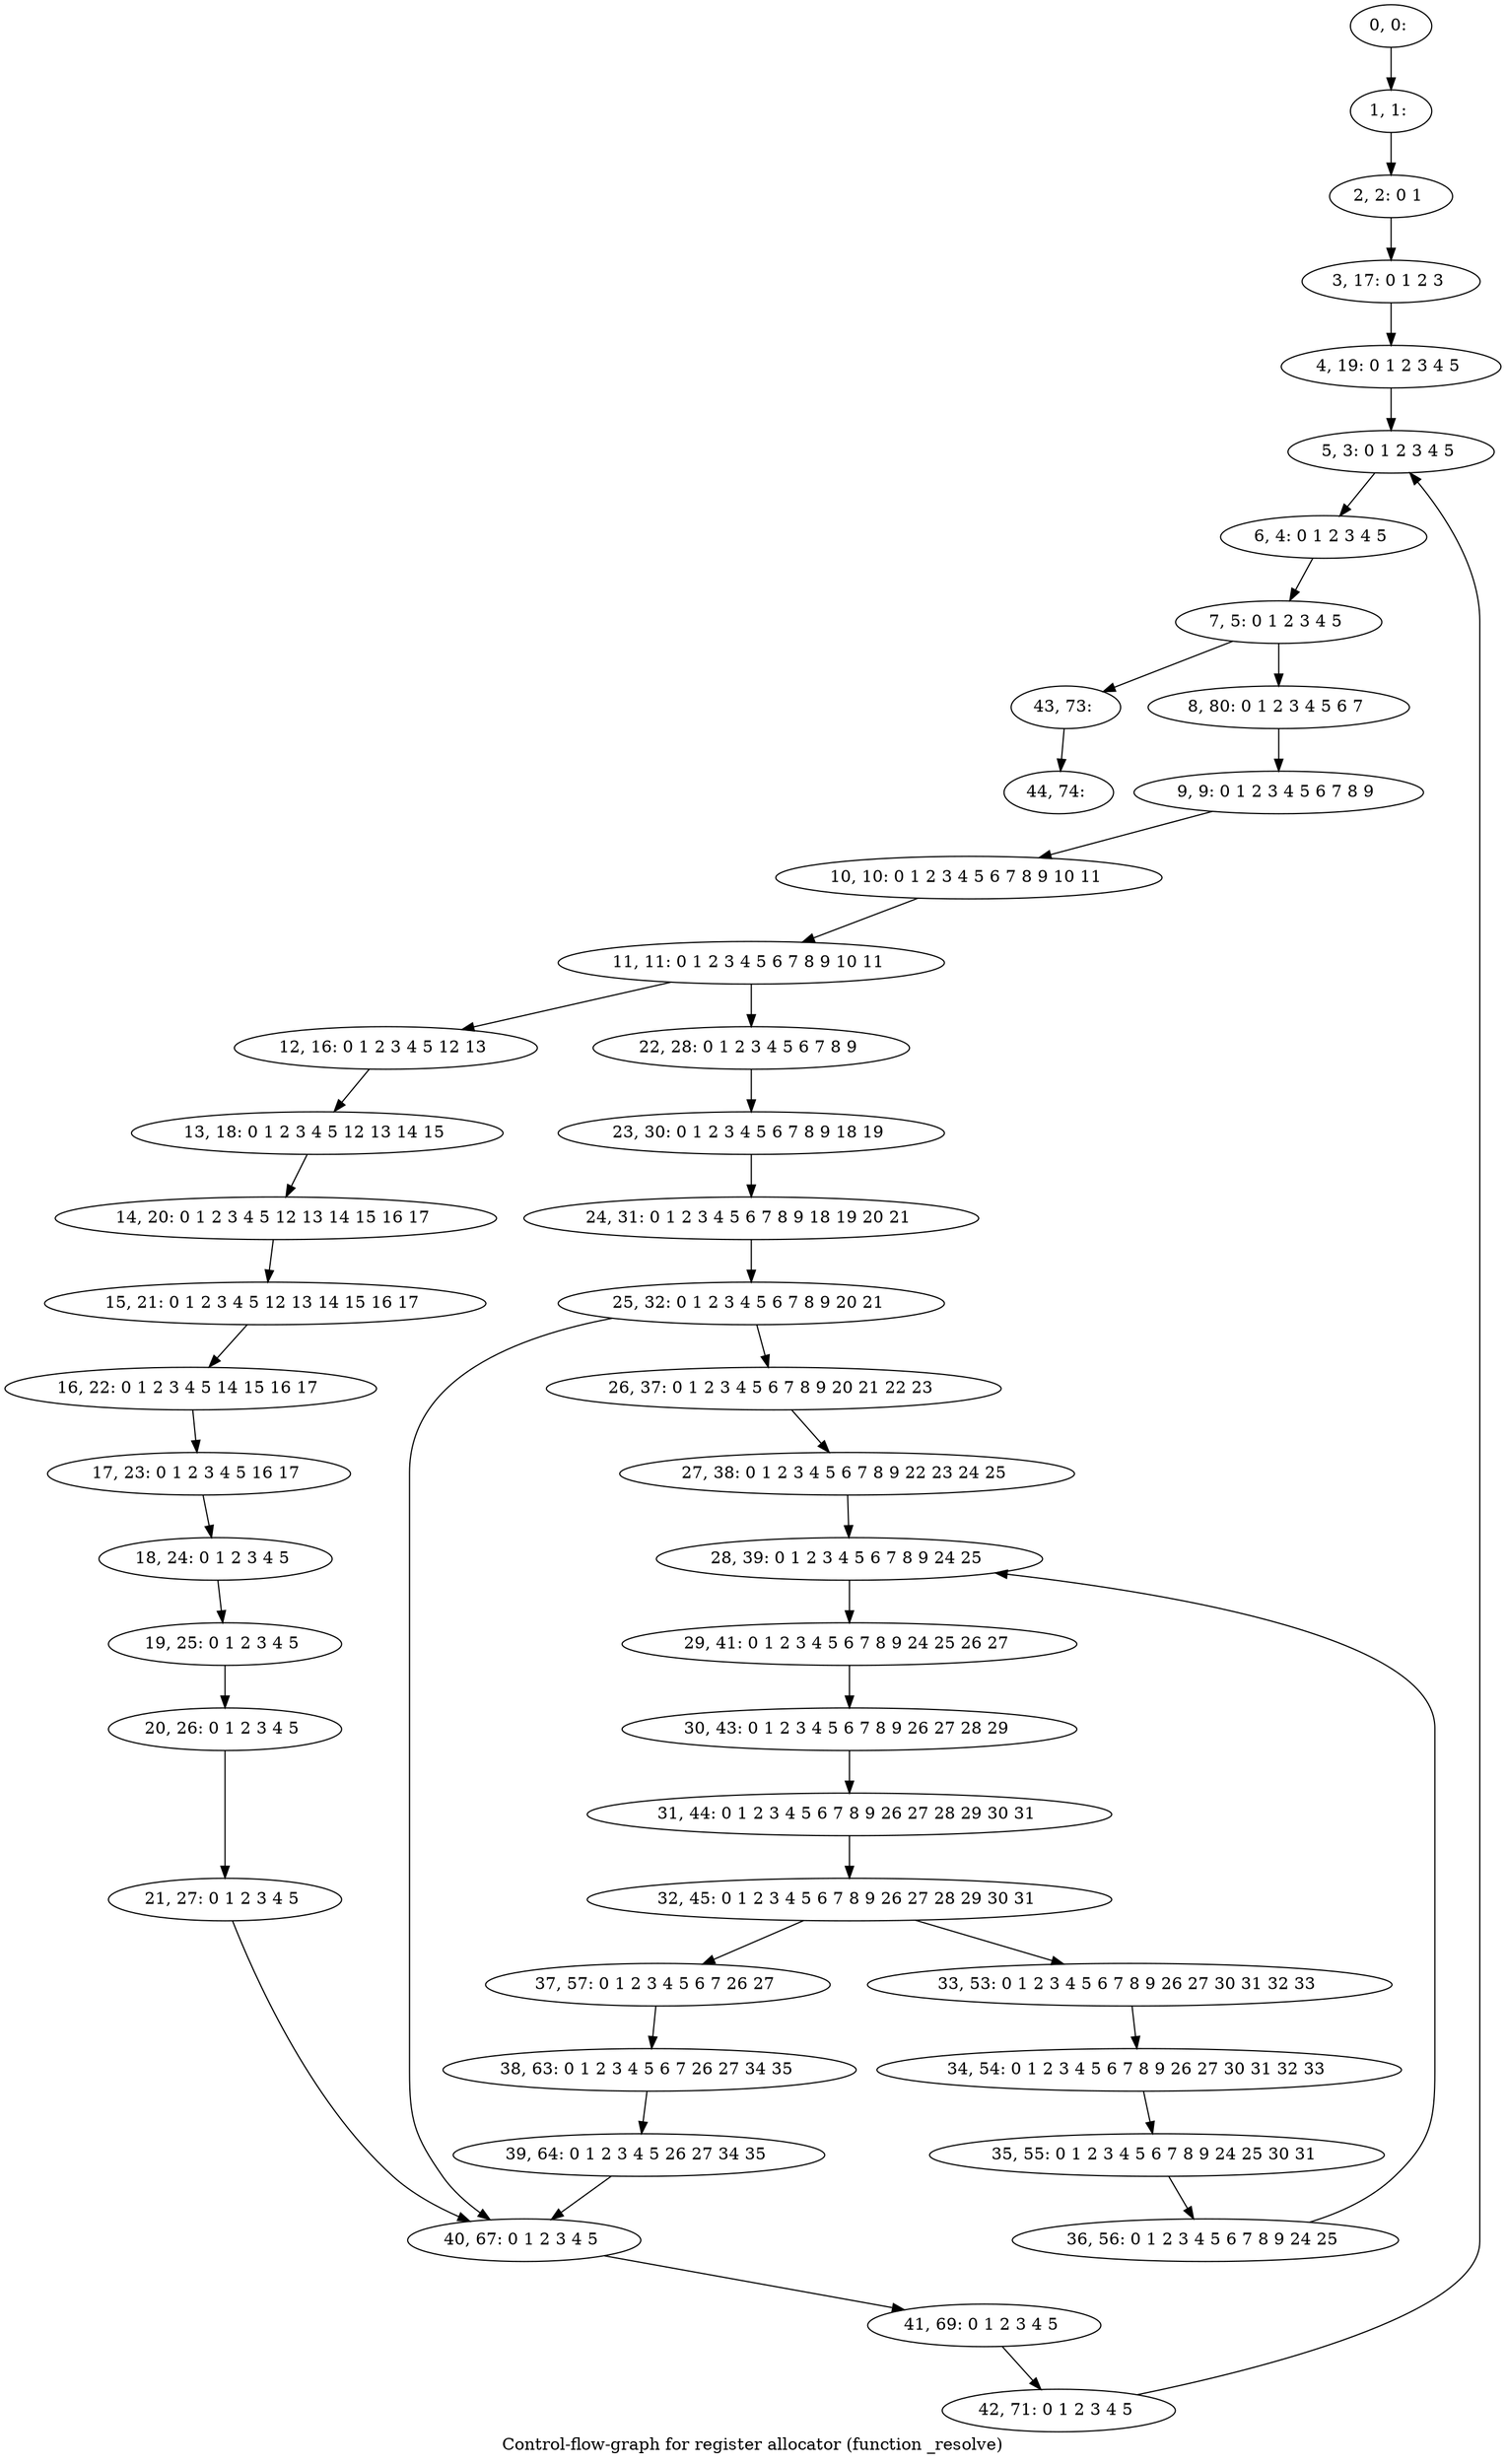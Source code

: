 digraph G {
graph [label="Control-flow-graph for register allocator (function _resolve)"]
0[label="0, 0: "];
1[label="1, 1: "];
2[label="2, 2: 0 1 "];
3[label="3, 17: 0 1 2 3 "];
4[label="4, 19: 0 1 2 3 4 5 "];
5[label="5, 3: 0 1 2 3 4 5 "];
6[label="6, 4: 0 1 2 3 4 5 "];
7[label="7, 5: 0 1 2 3 4 5 "];
8[label="8, 80: 0 1 2 3 4 5 6 7 "];
9[label="9, 9: 0 1 2 3 4 5 6 7 8 9 "];
10[label="10, 10: 0 1 2 3 4 5 6 7 8 9 10 11 "];
11[label="11, 11: 0 1 2 3 4 5 6 7 8 9 10 11 "];
12[label="12, 16: 0 1 2 3 4 5 12 13 "];
13[label="13, 18: 0 1 2 3 4 5 12 13 14 15 "];
14[label="14, 20: 0 1 2 3 4 5 12 13 14 15 16 17 "];
15[label="15, 21: 0 1 2 3 4 5 12 13 14 15 16 17 "];
16[label="16, 22: 0 1 2 3 4 5 14 15 16 17 "];
17[label="17, 23: 0 1 2 3 4 5 16 17 "];
18[label="18, 24: 0 1 2 3 4 5 "];
19[label="19, 25: 0 1 2 3 4 5 "];
20[label="20, 26: 0 1 2 3 4 5 "];
21[label="21, 27: 0 1 2 3 4 5 "];
22[label="22, 28: 0 1 2 3 4 5 6 7 8 9 "];
23[label="23, 30: 0 1 2 3 4 5 6 7 8 9 18 19 "];
24[label="24, 31: 0 1 2 3 4 5 6 7 8 9 18 19 20 21 "];
25[label="25, 32: 0 1 2 3 4 5 6 7 8 9 20 21 "];
26[label="26, 37: 0 1 2 3 4 5 6 7 8 9 20 21 22 23 "];
27[label="27, 38: 0 1 2 3 4 5 6 7 8 9 22 23 24 25 "];
28[label="28, 39: 0 1 2 3 4 5 6 7 8 9 24 25 "];
29[label="29, 41: 0 1 2 3 4 5 6 7 8 9 24 25 26 27 "];
30[label="30, 43: 0 1 2 3 4 5 6 7 8 9 26 27 28 29 "];
31[label="31, 44: 0 1 2 3 4 5 6 7 8 9 26 27 28 29 30 31 "];
32[label="32, 45: 0 1 2 3 4 5 6 7 8 9 26 27 28 29 30 31 "];
33[label="33, 53: 0 1 2 3 4 5 6 7 8 9 26 27 30 31 32 33 "];
34[label="34, 54: 0 1 2 3 4 5 6 7 8 9 26 27 30 31 32 33 "];
35[label="35, 55: 0 1 2 3 4 5 6 7 8 9 24 25 30 31 "];
36[label="36, 56: 0 1 2 3 4 5 6 7 8 9 24 25 "];
37[label="37, 57: 0 1 2 3 4 5 6 7 26 27 "];
38[label="38, 63: 0 1 2 3 4 5 6 7 26 27 34 35 "];
39[label="39, 64: 0 1 2 3 4 5 26 27 34 35 "];
40[label="40, 67: 0 1 2 3 4 5 "];
41[label="41, 69: 0 1 2 3 4 5 "];
42[label="42, 71: 0 1 2 3 4 5 "];
43[label="43, 73: "];
44[label="44, 74: "];
0->1 ;
1->2 ;
2->3 ;
3->4 ;
4->5 ;
5->6 ;
6->7 ;
7->8 ;
7->43 ;
8->9 ;
9->10 ;
10->11 ;
11->12 ;
11->22 ;
12->13 ;
13->14 ;
14->15 ;
15->16 ;
16->17 ;
17->18 ;
18->19 ;
19->20 ;
20->21 ;
21->40 ;
22->23 ;
23->24 ;
24->25 ;
25->26 ;
25->40 ;
26->27 ;
27->28 ;
28->29 ;
29->30 ;
30->31 ;
31->32 ;
32->33 ;
32->37 ;
33->34 ;
34->35 ;
35->36 ;
36->28 ;
37->38 ;
38->39 ;
39->40 ;
40->41 ;
41->42 ;
42->5 ;
43->44 ;
}
